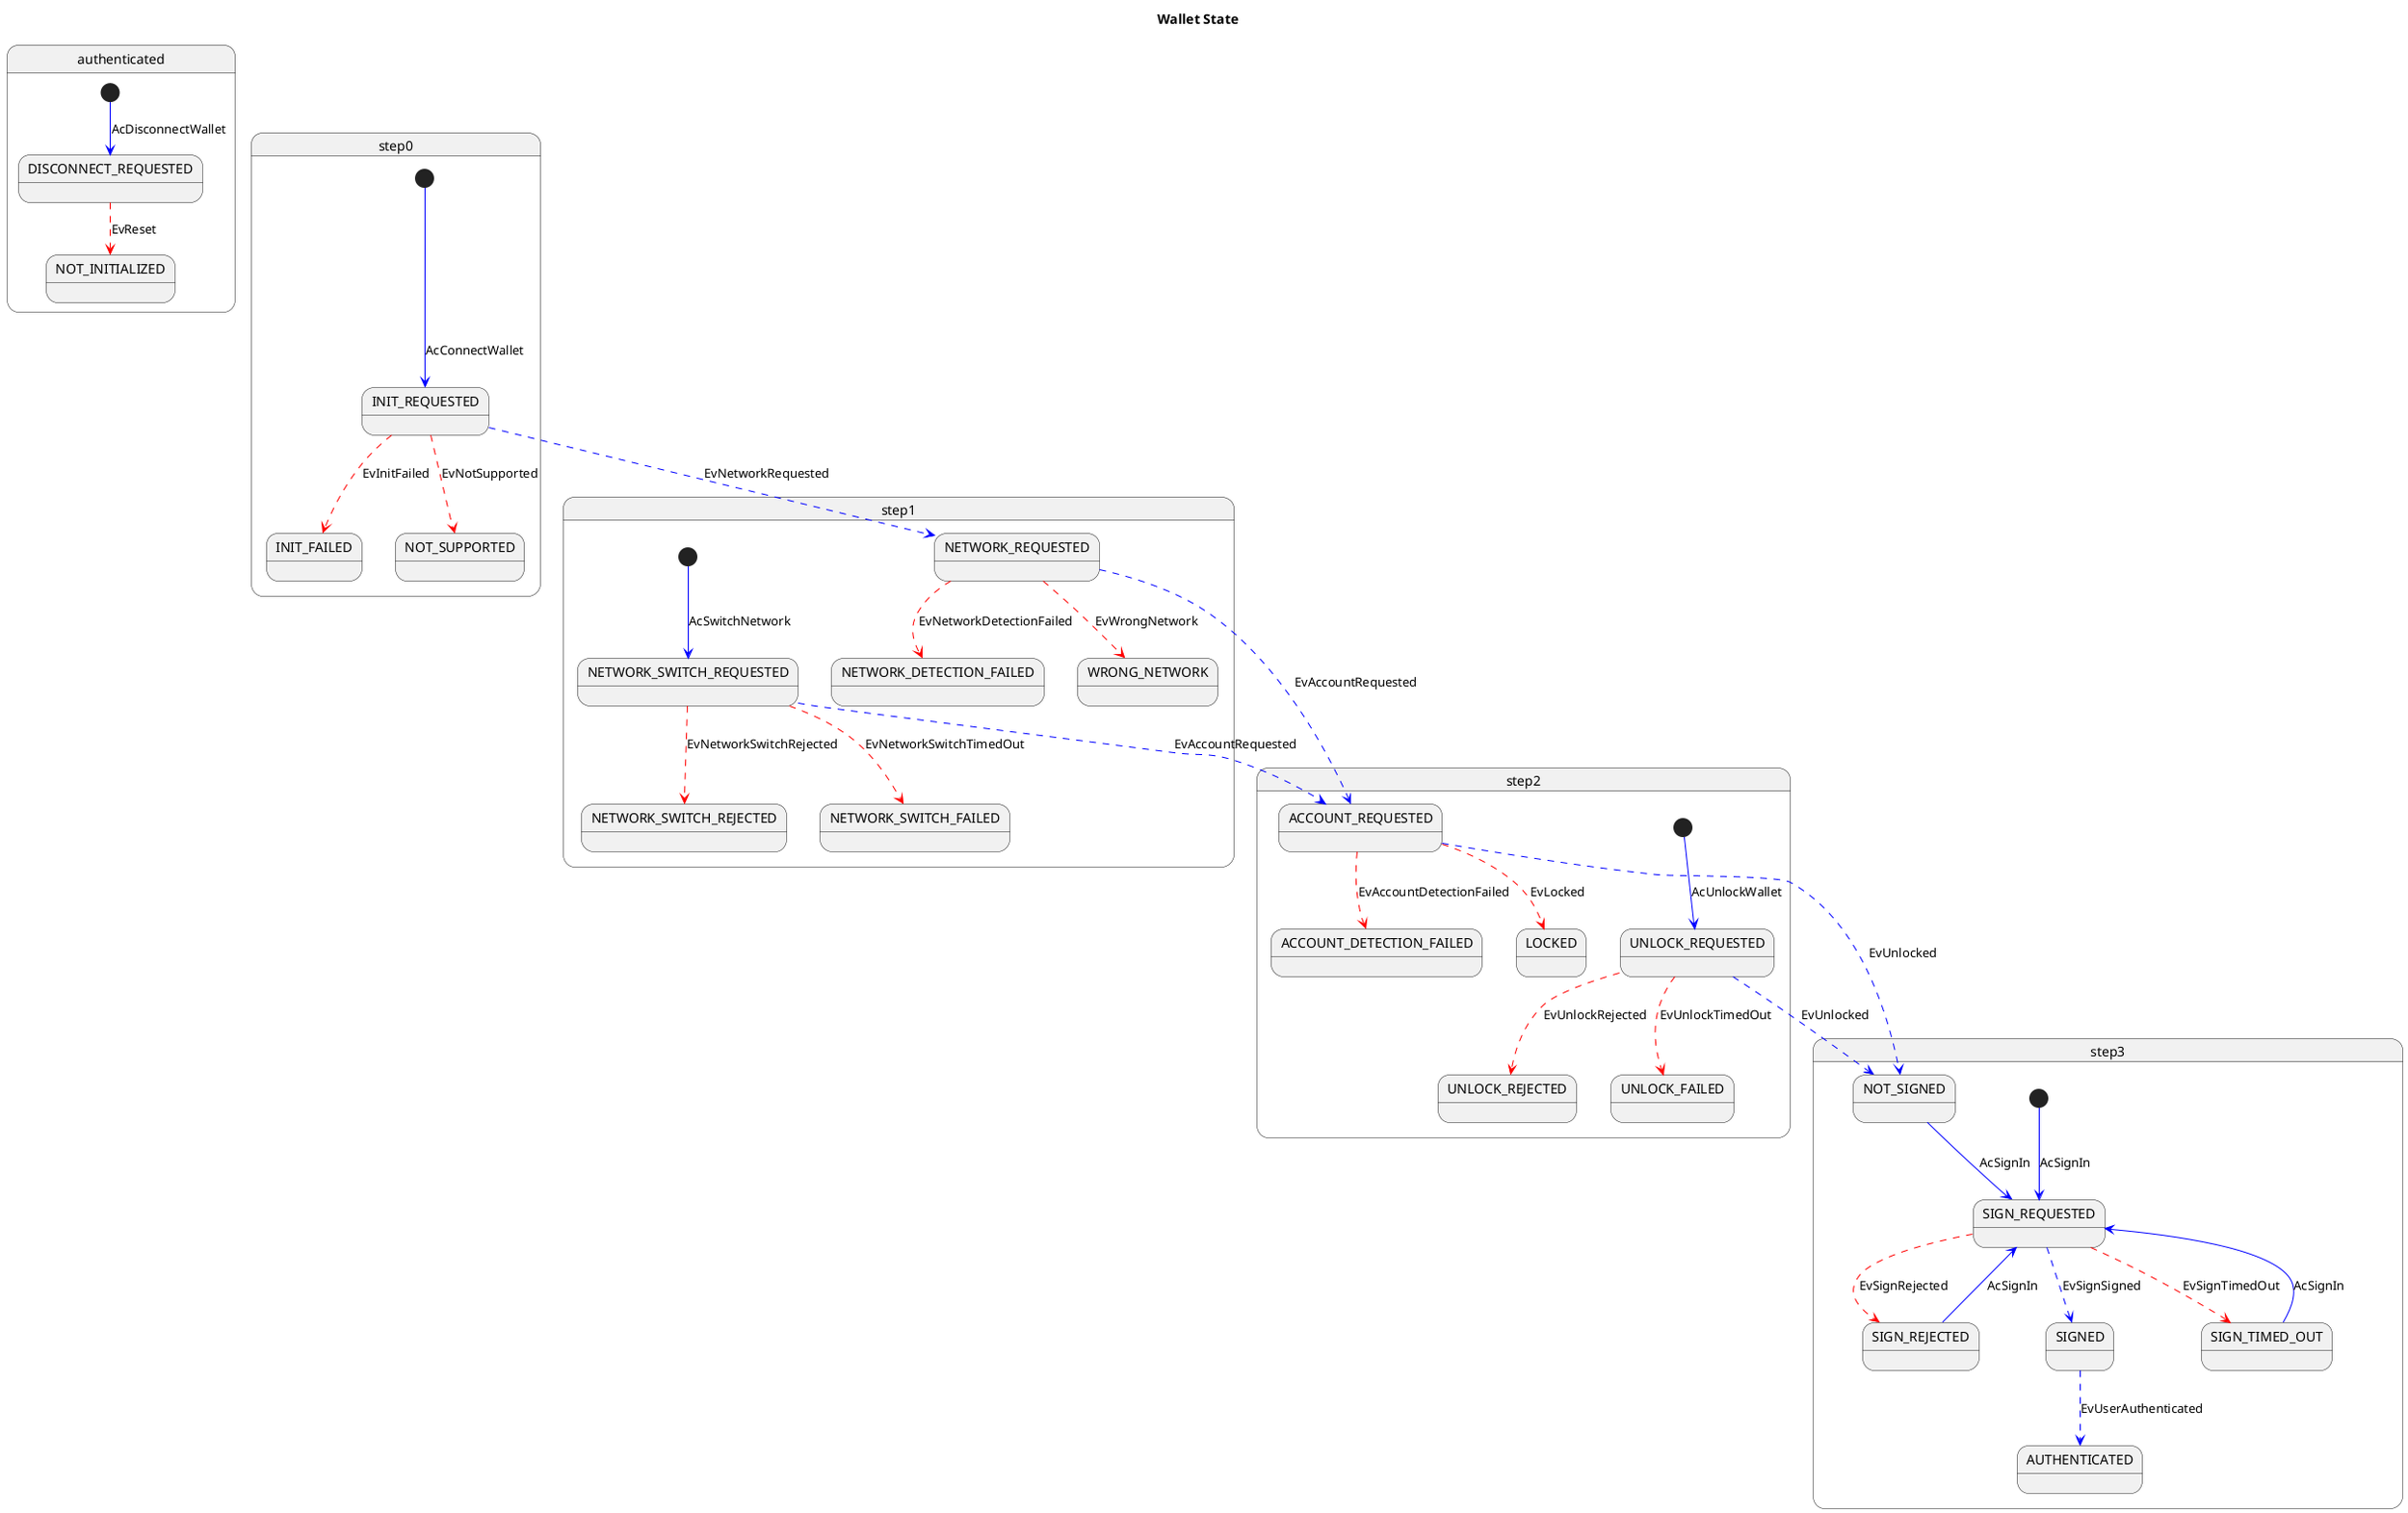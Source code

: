 @startuml WalletState

title "Wallet State"

state step0 {
[*] -[#blue]-> INIT_REQUESTED: AcConnectWallet
INIT_REQUESTED -[#red,dashed]-> INIT_FAILED: EvInitFailed
INIT_REQUESTED -[#red,dashed]-> NOT_SUPPORTED: EvNotSupported
}

state step1 {
INIT_REQUESTED -[#blue,dashed]-> NETWORK_REQUESTED : EvNetworkRequested
NETWORK_REQUESTED -[#red,dashed]-> NETWORK_DETECTION_FAILED: EvNetworkDetectionFailed
NETWORK_REQUESTED -[#red,dashed]-> WRONG_NETWORK: EvWrongNetwork

[*] -[#blue]-> NETWORK_SWITCH_REQUESTED: AcSwitchNetwork
NETWORK_SWITCH_REQUESTED -[#red,dashed]-> NETWORK_SWITCH_REJECTED: EvNetworkSwitchRejected
NETWORK_SWITCH_REQUESTED -[#red,dashed]-> NETWORK_SWITCH_FAILED: EvNetworkSwitchTimedOut
}

state step2 {
[*] -[#blue]-> UNLOCK_REQUESTED: AcUnlockWallet
NETWORK_REQUESTED -[#blue,dashed]-> ACCOUNT_REQUESTED: EvAccountRequested
NETWORK_SWITCH_REQUESTED -[#blue,dashed]-> ACCOUNT_REQUESTED: EvAccountRequested
ACCOUNT_REQUESTED -[#red,dashed]-> ACCOUNT_DETECTION_FAILED: EvAccountDetectionFailed
ACCOUNT_REQUESTED -[#red,dashed]-> LOCKED: EvLocked
UNLOCK_REQUESTED -[#red,dashed]-> UNLOCK_REJECTED: EvUnlockRejected
UNLOCK_REQUESTED -[#red,dashed]-> UNLOCK_FAILED: EvUnlockTimedOut
}

state step3 {
[*] -[#blue]-> SIGN_REQUESTED: AcSignIn
UNLOCK_REQUESTED -[#blue,dashed]-> NOT_SIGNED: EvUnlocked
ACCOUNT_REQUESTED -[#blue,dashed]-> NOT_SIGNED: EvUnlocked

NOT_SIGNED -[#blue]-> SIGN_REQUESTED: AcSignIn

SIGN_REQUESTED -[#red,dashed]-> SIGN_REJECTED: EvSignRejected
SIGN_REJECTED -[#blue]-> SIGN_REQUESTED: AcSignIn
SIGN_REQUESTED -[#red,dashed]-> SIGN_TIMED_OUT: EvSignTimedOut
SIGN_TIMED_OUT -[#blue]-> SIGN_REQUESTED: AcSignIn
SIGN_REQUESTED -[#blue,dashed]-> SIGNED: EvSignSigned

SIGNED -[#blue,dashed]-> AUTHENTICATED: EvUserAuthenticated
}

state authenticated {
[*] -[#blue]-> DISCONNECT_REQUESTED: AcDisconnectWallet
DISCONNECT_REQUESTED -[#red,dashed]-> NOT_INITIALIZED: EvReset
}

@enduml